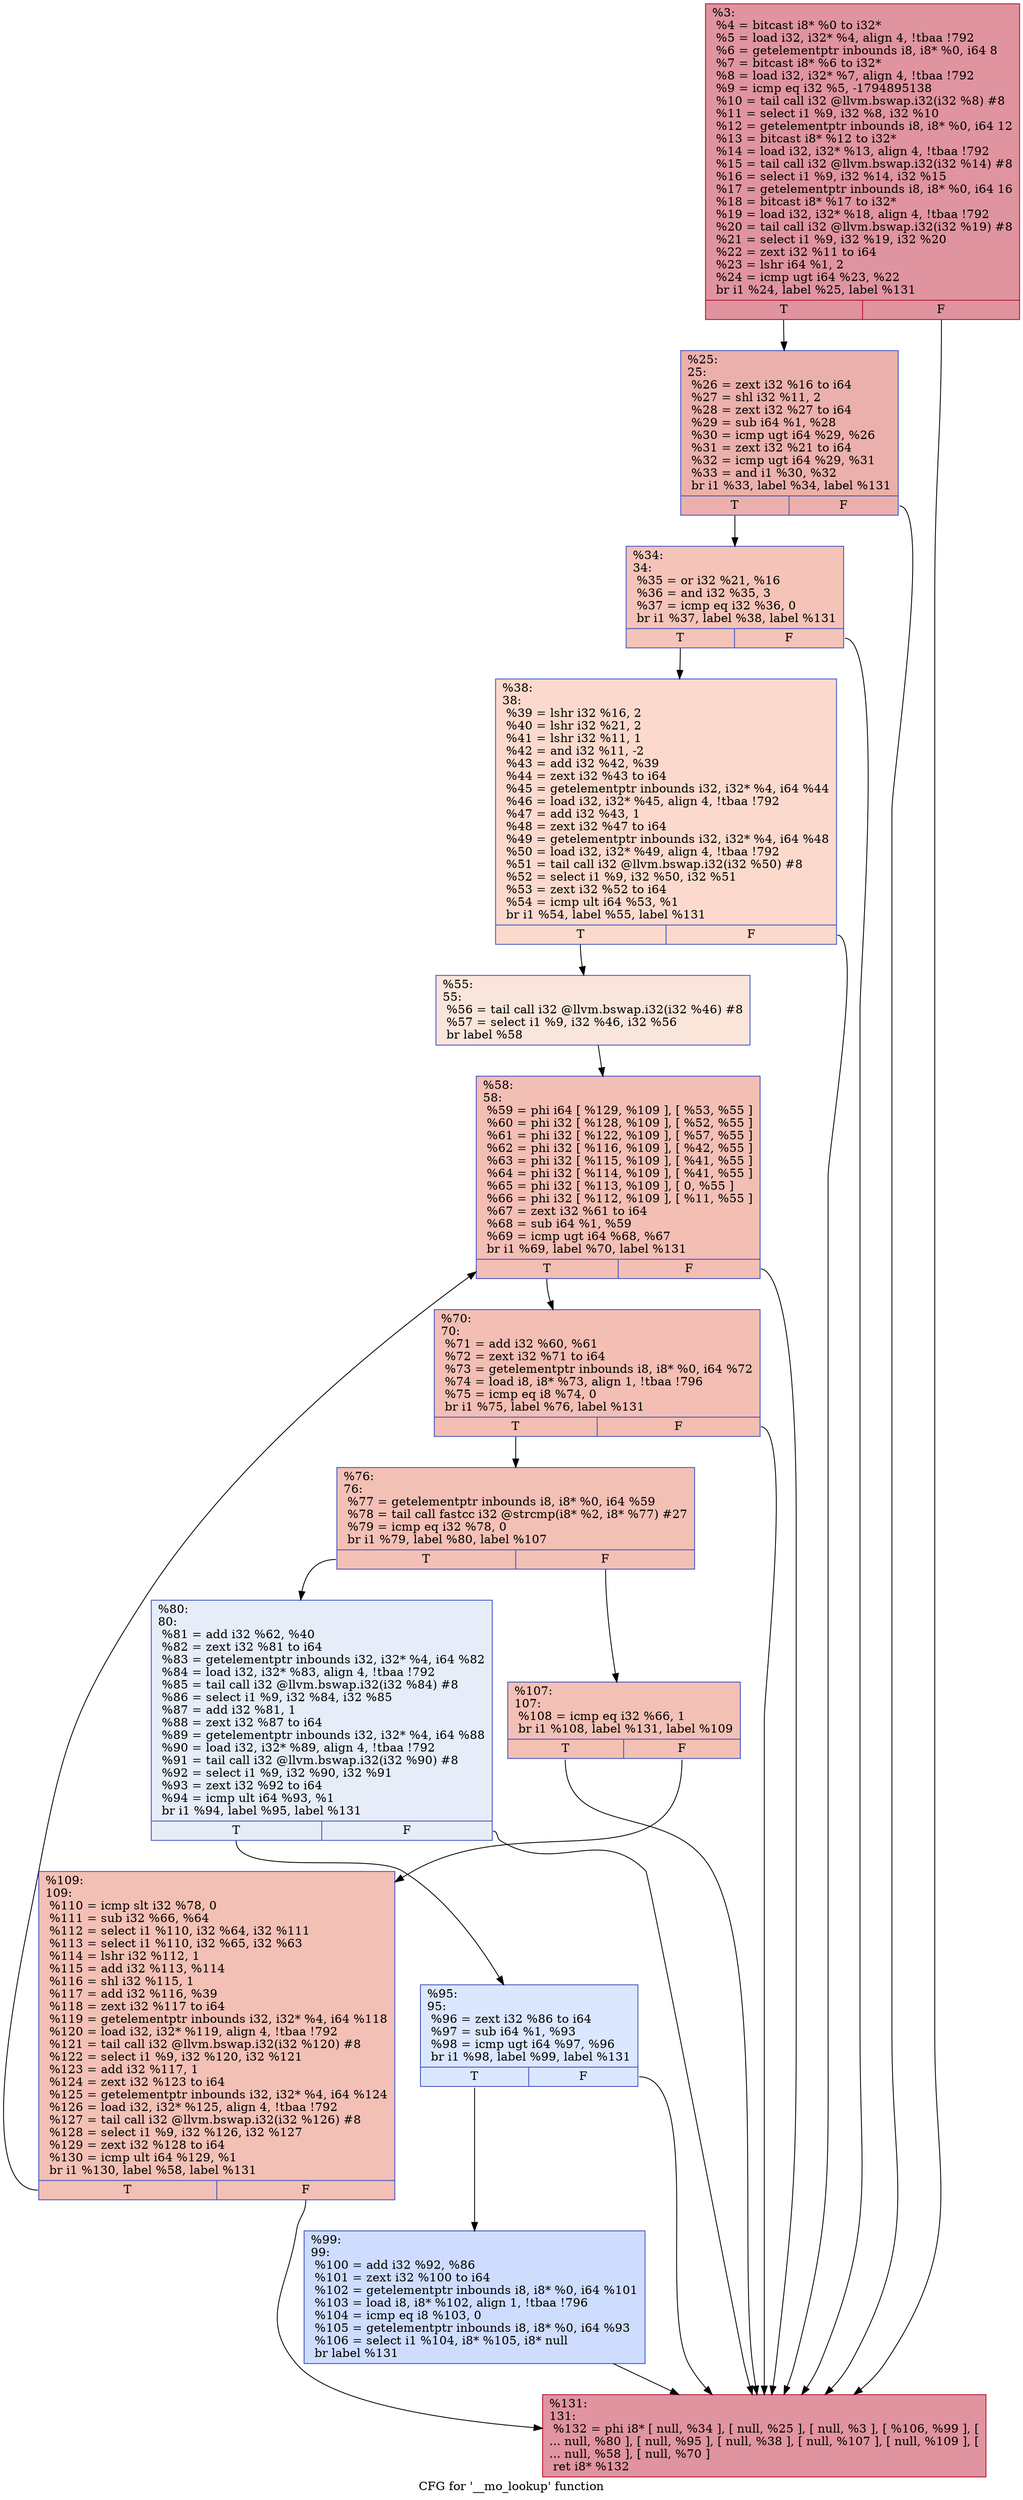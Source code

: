 digraph "CFG for '__mo_lookup' function" {
	label="CFG for '__mo_lookup' function";

	Node0x24e9bb0 [shape=record,color="#b70d28ff", style=filled, fillcolor="#b70d2870",label="{%3:\l  %4 = bitcast i8* %0 to i32*\l  %5 = load i32, i32* %4, align 4, !tbaa !792\l  %6 = getelementptr inbounds i8, i8* %0, i64 8\l  %7 = bitcast i8* %6 to i32*\l  %8 = load i32, i32* %7, align 4, !tbaa !792\l  %9 = icmp eq i32 %5, -1794895138\l  %10 = tail call i32 @llvm.bswap.i32(i32 %8) #8\l  %11 = select i1 %9, i32 %8, i32 %10\l  %12 = getelementptr inbounds i8, i8* %0, i64 12\l  %13 = bitcast i8* %12 to i32*\l  %14 = load i32, i32* %13, align 4, !tbaa !792\l  %15 = tail call i32 @llvm.bswap.i32(i32 %14) #8\l  %16 = select i1 %9, i32 %14, i32 %15\l  %17 = getelementptr inbounds i8, i8* %0, i64 16\l  %18 = bitcast i8* %17 to i32*\l  %19 = load i32, i32* %18, align 4, !tbaa !792\l  %20 = tail call i32 @llvm.bswap.i32(i32 %19) #8\l  %21 = select i1 %9, i32 %19, i32 %20\l  %22 = zext i32 %11 to i64\l  %23 = lshr i64 %1, 2\l  %24 = icmp ugt i64 %23, %22\l  br i1 %24, label %25, label %131\l|{<s0>T|<s1>F}}"];
	Node0x24e9bb0:s0 -> Node0x24e9d00;
	Node0x24e9bb0:s1 -> Node0x24ea0c0;
	Node0x24e9d00 [shape=record,color="#3d50c3ff", style=filled, fillcolor="#d24b4070",label="{%25:\l25:                                               \l  %26 = zext i32 %16 to i64\l  %27 = shl i32 %11, 2\l  %28 = zext i32 %27 to i64\l  %29 = sub i64 %1, %28\l  %30 = icmp ugt i64 %29, %26\l  %31 = zext i32 %21 to i64\l  %32 = icmp ugt i64 %29, %31\l  %33 = and i1 %30, %32\l  br i1 %33, label %34, label %131\l|{<s0>T|<s1>F}}"];
	Node0x24e9d00:s0 -> Node0x24e9d50;
	Node0x24e9d00:s1 -> Node0x24ea0c0;
	Node0x24e9d50 [shape=record,color="#3d50c3ff", style=filled, fillcolor="#e97a5f70",label="{%34:\l34:                                               \l  %35 = or i32 %21, %16\l  %36 = and i32 %35, 3\l  %37 = icmp eq i32 %36, 0\l  br i1 %37, label %38, label %131\l|{<s0>T|<s1>F}}"];
	Node0x24e9d50:s0 -> Node0x24e9da0;
	Node0x24e9d50:s1 -> Node0x24ea0c0;
	Node0x24e9da0 [shape=record,color="#3d50c3ff", style=filled, fillcolor="#f7ac8e70",label="{%38:\l38:                                               \l  %39 = lshr i32 %16, 2\l  %40 = lshr i32 %21, 2\l  %41 = lshr i32 %11, 1\l  %42 = and i32 %11, -2\l  %43 = add i32 %42, %39\l  %44 = zext i32 %43 to i64\l  %45 = getelementptr inbounds i32, i32* %4, i64 %44\l  %46 = load i32, i32* %45, align 4, !tbaa !792\l  %47 = add i32 %43, 1\l  %48 = zext i32 %47 to i64\l  %49 = getelementptr inbounds i32, i32* %4, i64 %48\l  %50 = load i32, i32* %49, align 4, !tbaa !792\l  %51 = tail call i32 @llvm.bswap.i32(i32 %50) #8\l  %52 = select i1 %9, i32 %50, i32 %51\l  %53 = zext i32 %52 to i64\l  %54 = icmp ult i64 %53, %1\l  br i1 %54, label %55, label %131\l|{<s0>T|<s1>F}}"];
	Node0x24e9da0:s0 -> Node0x24e9df0;
	Node0x24e9da0:s1 -> Node0x24ea0c0;
	Node0x24e9df0 [shape=record,color="#3d50c3ff", style=filled, fillcolor="#f4c5ad70",label="{%55:\l55:                                               \l  %56 = tail call i32 @llvm.bswap.i32(i32 %46) #8\l  %57 = select i1 %9, i32 %46, i32 %56\l  br label %58\l}"];
	Node0x24e9df0 -> Node0x24e9e40;
	Node0x24e9e40 [shape=record,color="#3d50c3ff", style=filled, fillcolor="#e36c5570",label="{%58:\l58:                                               \l  %59 = phi i64 [ %129, %109 ], [ %53, %55 ]\l  %60 = phi i32 [ %128, %109 ], [ %52, %55 ]\l  %61 = phi i32 [ %122, %109 ], [ %57, %55 ]\l  %62 = phi i32 [ %116, %109 ], [ %42, %55 ]\l  %63 = phi i32 [ %115, %109 ], [ %41, %55 ]\l  %64 = phi i32 [ %114, %109 ], [ %41, %55 ]\l  %65 = phi i32 [ %113, %109 ], [ 0, %55 ]\l  %66 = phi i32 [ %112, %109 ], [ %11, %55 ]\l  %67 = zext i32 %61 to i64\l  %68 = sub i64 %1, %59\l  %69 = icmp ugt i64 %68, %67\l  br i1 %69, label %70, label %131\l|{<s0>T|<s1>F}}"];
	Node0x24e9e40:s0 -> Node0x24e9e90;
	Node0x24e9e40:s1 -> Node0x24ea0c0;
	Node0x24e9e90 [shape=record,color="#3d50c3ff", style=filled, fillcolor="#e36c5570",label="{%70:\l70:                                               \l  %71 = add i32 %60, %61\l  %72 = zext i32 %71 to i64\l  %73 = getelementptr inbounds i8, i8* %0, i64 %72\l  %74 = load i8, i8* %73, align 1, !tbaa !796\l  %75 = icmp eq i8 %74, 0\l  br i1 %75, label %76, label %131\l|{<s0>T|<s1>F}}"];
	Node0x24e9e90:s0 -> Node0x24e9ee0;
	Node0x24e9e90:s1 -> Node0x24ea0c0;
	Node0x24e9ee0 [shape=record,color="#3d50c3ff", style=filled, fillcolor="#e5705870",label="{%76:\l76:                                               \l  %77 = getelementptr inbounds i8, i8* %0, i64 %59\l  %78 = tail call fastcc i32 @strcmp(i8* %2, i8* %77) #27\l  %79 = icmp eq i32 %78, 0\l  br i1 %79, label %80, label %107\l|{<s0>T|<s1>F}}"];
	Node0x24e9ee0:s0 -> Node0x24e9f30;
	Node0x24e9ee0:s1 -> Node0x24ea020;
	Node0x24e9f30 [shape=record,color="#3d50c3ff", style=filled, fillcolor="#c7d7f070",label="{%80:\l80:                                               \l  %81 = add i32 %62, %40\l  %82 = zext i32 %81 to i64\l  %83 = getelementptr inbounds i32, i32* %4, i64 %82\l  %84 = load i32, i32* %83, align 4, !tbaa !792\l  %85 = tail call i32 @llvm.bswap.i32(i32 %84) #8\l  %86 = select i1 %9, i32 %84, i32 %85\l  %87 = add i32 %81, 1\l  %88 = zext i32 %87 to i64\l  %89 = getelementptr inbounds i32, i32* %4, i64 %88\l  %90 = load i32, i32* %89, align 4, !tbaa !792\l  %91 = tail call i32 @llvm.bswap.i32(i32 %90) #8\l  %92 = select i1 %9, i32 %90, i32 %91\l  %93 = zext i32 %92 to i64\l  %94 = icmp ult i64 %93, %1\l  br i1 %94, label %95, label %131\l|{<s0>T|<s1>F}}"];
	Node0x24e9f30:s0 -> Node0x24e9f80;
	Node0x24e9f30:s1 -> Node0x24ea0c0;
	Node0x24e9f80 [shape=record,color="#3d50c3ff", style=filled, fillcolor="#aec9fc70",label="{%95:\l95:                                               \l  %96 = zext i32 %86 to i64\l  %97 = sub i64 %1, %93\l  %98 = icmp ugt i64 %97, %96\l  br i1 %98, label %99, label %131\l|{<s0>T|<s1>F}}"];
	Node0x24e9f80:s0 -> Node0x24e9fd0;
	Node0x24e9f80:s1 -> Node0x24ea0c0;
	Node0x24e9fd0 [shape=record,color="#3d50c3ff", style=filled, fillcolor="#8fb1fe70",label="{%99:\l99:                                               \l  %100 = add i32 %92, %86\l  %101 = zext i32 %100 to i64\l  %102 = getelementptr inbounds i8, i8* %0, i64 %101\l  %103 = load i8, i8* %102, align 1, !tbaa !796\l  %104 = icmp eq i8 %103, 0\l  %105 = getelementptr inbounds i8, i8* %0, i64 %93\l  %106 = select i1 %104, i8* %105, i8* null\l  br label %131\l}"];
	Node0x24e9fd0 -> Node0x24ea0c0;
	Node0x24ea020 [shape=record,color="#3d50c3ff", style=filled, fillcolor="#e5705870",label="{%107:\l107:                                              \l  %108 = icmp eq i32 %66, 1\l  br i1 %108, label %131, label %109\l|{<s0>T|<s1>F}}"];
	Node0x24ea020:s0 -> Node0x24ea0c0;
	Node0x24ea020:s1 -> Node0x24ea070;
	Node0x24ea070 [shape=record,color="#3d50c3ff", style=filled, fillcolor="#e5705870",label="{%109:\l109:                                              \l  %110 = icmp slt i32 %78, 0\l  %111 = sub i32 %66, %64\l  %112 = select i1 %110, i32 %64, i32 %111\l  %113 = select i1 %110, i32 %65, i32 %63\l  %114 = lshr i32 %112, 1\l  %115 = add i32 %113, %114\l  %116 = shl i32 %115, 1\l  %117 = add i32 %116, %39\l  %118 = zext i32 %117 to i64\l  %119 = getelementptr inbounds i32, i32* %4, i64 %118\l  %120 = load i32, i32* %119, align 4, !tbaa !792\l  %121 = tail call i32 @llvm.bswap.i32(i32 %120) #8\l  %122 = select i1 %9, i32 %120, i32 %121\l  %123 = add i32 %117, 1\l  %124 = zext i32 %123 to i64\l  %125 = getelementptr inbounds i32, i32* %4, i64 %124\l  %126 = load i32, i32* %125, align 4, !tbaa !792\l  %127 = tail call i32 @llvm.bswap.i32(i32 %126) #8\l  %128 = select i1 %9, i32 %126, i32 %127\l  %129 = zext i32 %128 to i64\l  %130 = icmp ult i64 %129, %1\l  br i1 %130, label %58, label %131\l|{<s0>T|<s1>F}}"];
	Node0x24ea070:s0 -> Node0x24e9e40;
	Node0x24ea070:s1 -> Node0x24ea0c0;
	Node0x24ea0c0 [shape=record,color="#b70d28ff", style=filled, fillcolor="#b70d2870",label="{%131:\l131:                                              \l  %132 = phi i8* [ null, %34 ], [ null, %25 ], [ null, %3 ], [ %106, %99 ], [\l... null, %80 ], [ null, %95 ], [ null, %38 ], [ null, %107 ], [ null, %109 ], [\l... null, %58 ], [ null, %70 ]\l  ret i8* %132\l}"];
}
